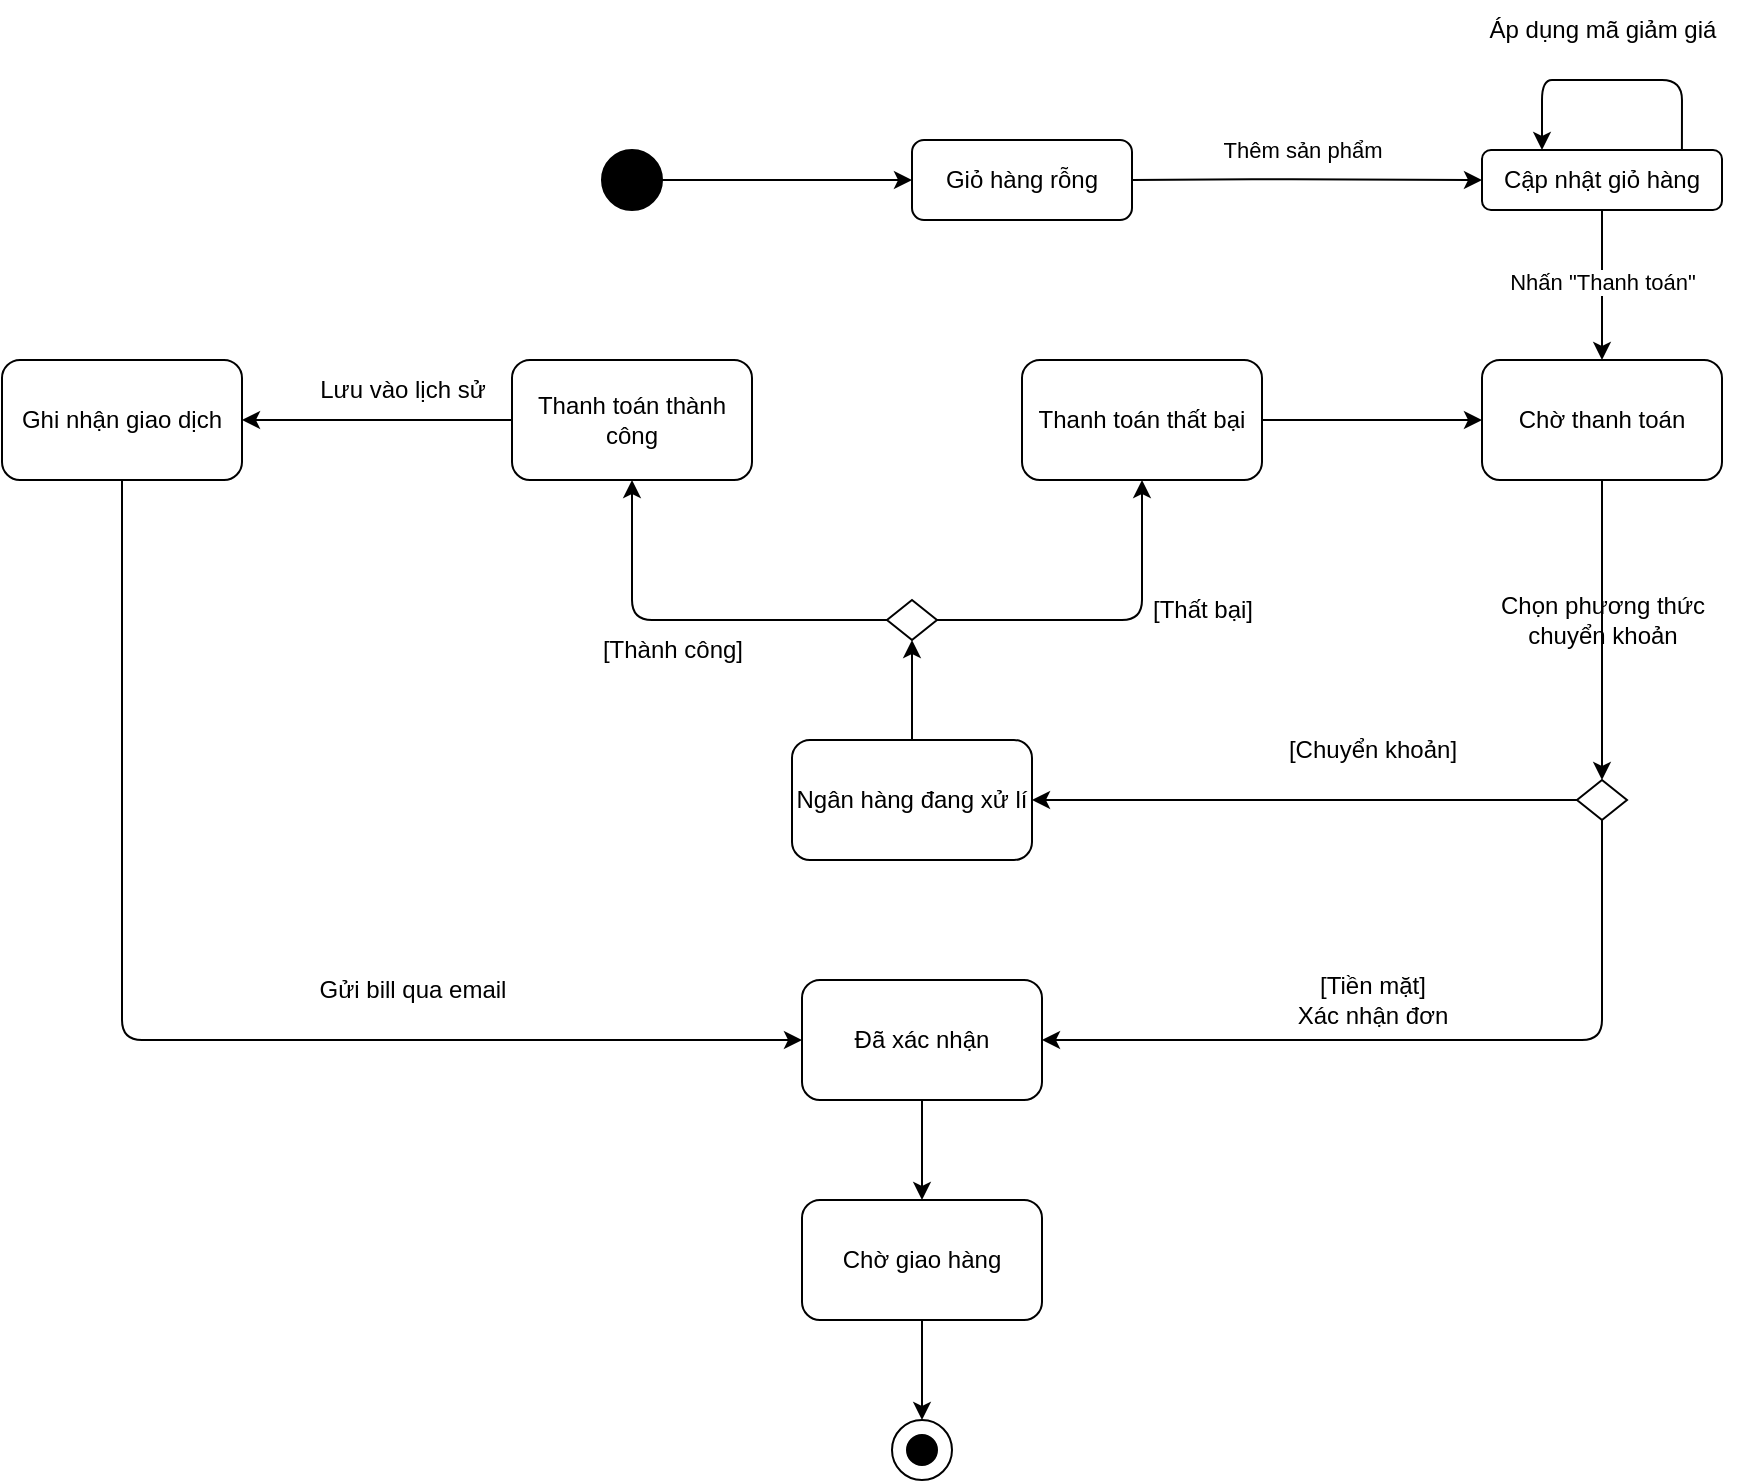 <mxfile>
    <diagram id="_BfWxnmn0xFR7Y4hnnBO" name="State Machine Diagram">
        <mxGraphModel dx="1616" dy="402" grid="1" gridSize="10" guides="1" tooltips="1" connect="1" arrows="1" fold="1" page="1" pageScale="1" pageWidth="850" pageHeight="1100" background="#FFFFFF" math="0" shadow="0">
            <root>
                <mxCell id="0"/>
                <mxCell id="1" parent="0"/>
                <mxCell id="PgdKDfmIsr92nvsyvFpR-3" value="Thanh toán thất bại" style="rounded=1;whiteSpace=wrap;html=1;" parent="1" vertex="1">
                    <mxGeometry x="250" y="240" width="120" height="60" as="geometry"/>
                </mxCell>
                <mxCell id="3" value="Thanh toán thành công" style="rounded=1;whiteSpace=wrap;html=1;" parent="1" vertex="1">
                    <mxGeometry x="-5" y="240" width="120" height="60" as="geometry"/>
                </mxCell>
                <mxCell id="6" value="Giỏ hàng rỗng" style="rounded=1;whiteSpace=wrap;html=1;" parent="1" vertex="1">
                    <mxGeometry x="195" y="130" width="110" height="40" as="geometry"/>
                </mxCell>
                <mxCell id="7" value="Cập nhật giỏ hàng" style="rounded=1;whiteSpace=wrap;html=1;" parent="1" vertex="1">
                    <mxGeometry x="480" y="135" width="120" height="30" as="geometry"/>
                </mxCell>
                <mxCell id="9" value="Chờ thanh toán" style="rounded=1;whiteSpace=wrap;html=1;" parent="1" vertex="1">
                    <mxGeometry x="480" y="240" width="120" height="60" as="geometry"/>
                </mxCell>
                <mxCell id="11" value="Ngân hàng đang xử lí" style="rounded=1;whiteSpace=wrap;html=1;" parent="1" vertex="1">
                    <mxGeometry x="135" y="430" width="120" height="60" as="geometry"/>
                </mxCell>
                <mxCell id="12" value="" style="ellipse;whiteSpace=wrap;html=1;aspect=fixed;fillColor=#000000;" parent="1" vertex="1">
                    <mxGeometry x="40" y="135" width="30" height="30" as="geometry"/>
                </mxCell>
                <mxCell id="13" value="" style="endArrow=classic;html=1;exitX=1;exitY=0.5;exitDx=0;exitDy=0;entryX=0;entryY=0.5;entryDx=0;entryDy=0;" parent="1" source="12" target="6" edge="1">
                    <mxGeometry width="50" height="50" relative="1" as="geometry">
                        <mxPoint x="190" y="310" as="sourcePoint"/>
                        <mxPoint x="240" y="260" as="targetPoint"/>
                    </mxGeometry>
                </mxCell>
                <mxCell id="15" value="" style="endArrow=classic;html=1;exitX=1;exitY=0.5;exitDx=0;exitDy=0;entryX=0;entryY=0.5;entryDx=0;entryDy=0;" parent="1" source="6" target="7" edge="1">
                    <mxGeometry width="50" height="50" relative="1" as="geometry">
                        <mxPoint x="305" y="149.55" as="sourcePoint"/>
                        <mxPoint x="430" y="149.55" as="targetPoint"/>
                        <Array as="points">
                            <mxPoint x="375" y="149.55"/>
                        </Array>
                    </mxGeometry>
                </mxCell>
                <mxCell id="16" value="Thêm sản phẩm" style="edgeLabel;html=1;align=center;verticalAlign=middle;resizable=0;points=[];" parent="15" vertex="1" connectable="0">
                    <mxGeometry x="0.008" relative="1" as="geometry">
                        <mxPoint x="-3" y="-15" as="offset"/>
                    </mxGeometry>
                </mxCell>
                <mxCell id="18" value="" style="endArrow=classic;html=1;exitX=0.5;exitY=1;exitDx=0;exitDy=0;entryX=0.5;entryY=0;entryDx=0;entryDy=0;" parent="1" source="7" target="9" edge="1">
                    <mxGeometry width="50" height="50" relative="1" as="geometry">
                        <mxPoint x="560" y="210" as="sourcePoint"/>
                        <mxPoint x="500" y="220" as="targetPoint"/>
                    </mxGeometry>
                </mxCell>
                <mxCell id="19" value="Nhấn &quot;Thanh toán&quot;" style="edgeLabel;html=1;align=center;verticalAlign=middle;resizable=0;points=[];" parent="18" vertex="1" connectable="0">
                    <mxGeometry x="0.008" relative="1" as="geometry">
                        <mxPoint y="-2" as="offset"/>
                    </mxGeometry>
                </mxCell>
                <mxCell id="31" value="" style="endArrow=classic;html=1;exitX=0.5;exitY=1;exitDx=0;exitDy=0;entryX=0.5;entryY=0;entryDx=0;entryDy=0;" parent="1" source="9" target="53" edge="1">
                    <mxGeometry width="50" height="50" relative="1" as="geometry">
                        <mxPoint x="480" y="380" as="sourcePoint"/>
                        <mxPoint x="400" y="250" as="targetPoint"/>
                    </mxGeometry>
                </mxCell>
                <mxCell id="32" value="Chọn phương thức&lt;div&gt;chuyển khoản&lt;/div&gt;" style="text;html=1;align=center;verticalAlign=middle;resizable=0;points=[];autosize=1;strokeColor=none;fillColor=none;" parent="1" vertex="1">
                    <mxGeometry x="475" y="350" width="130" height="40" as="geometry"/>
                </mxCell>
                <mxCell id="34" value="" style="endArrow=classic;html=1;exitX=0.5;exitY=0;exitDx=0;exitDy=0;entryX=0.5;entryY=1;entryDx=0;entryDy=0;" parent="1" source="11" target="47" edge="1">
                    <mxGeometry width="50" height="50" relative="1" as="geometry">
                        <mxPoint x="130" y="490" as="sourcePoint"/>
                        <mxPoint x="220" y="470" as="targetPoint"/>
                    </mxGeometry>
                </mxCell>
                <mxCell id="35" value="" style="endArrow=classic;html=1;exitX=0.833;exitY=0;exitDx=0;exitDy=0;entryX=0.25;entryY=0;entryDx=0;entryDy=0;exitPerimeter=0;" parent="1" source="7" target="7" edge="1">
                    <mxGeometry width="50" height="50" relative="1" as="geometry">
                        <mxPoint x="580" y="210" as="sourcePoint"/>
                        <mxPoint x="430" y="70" as="targetPoint"/>
                        <Array as="points">
                            <mxPoint x="580" y="100"/>
                            <mxPoint x="530" y="100"/>
                            <mxPoint x="510" y="100"/>
                        </Array>
                    </mxGeometry>
                </mxCell>
                <mxCell id="36" value="Áp dụng mã giảm giá" style="text;html=1;align=center;verticalAlign=middle;resizable=0;points=[];autosize=1;strokeColor=none;fillColor=none;" parent="1" vertex="1">
                    <mxGeometry x="470" y="60" width="140" height="30" as="geometry"/>
                </mxCell>
                <mxCell id="38" value="Gửi bill qua email" style="text;html=1;align=center;verticalAlign=middle;resizable=0;points=[];autosize=1;strokeColor=none;fillColor=none;" parent="1" vertex="1">
                    <mxGeometry x="-115" y="540" width="120" height="30" as="geometry"/>
                </mxCell>
                <mxCell id="39" value="Chờ giao hàng" style="rounded=1;whiteSpace=wrap;html=1;" parent="1" vertex="1">
                    <mxGeometry x="140" y="660" width="120" height="60" as="geometry"/>
                </mxCell>
                <mxCell id="40" value="" style="endArrow=classic;html=1;exitX=0.5;exitY=1;exitDx=0;exitDy=0;entryX=0.5;entryY=0;entryDx=0;entryDy=0;" parent="1" source="39" target="41" edge="1">
                    <mxGeometry width="50" height="50" relative="1" as="geometry">
                        <mxPoint x="510" y="640" as="sourcePoint"/>
                        <mxPoint x="150" y="890" as="targetPoint"/>
                    </mxGeometry>
                </mxCell>
                <mxCell id="41" value="" style="ellipse;whiteSpace=wrap;html=1;aspect=fixed;" parent="1" vertex="1">
                    <mxGeometry x="185" y="770" width="30" height="30" as="geometry"/>
                </mxCell>
                <mxCell id="42" value="" style="endArrow=classic;html=1;exitX=0.5;exitY=1;exitDx=0;exitDy=0;entryX=1;entryY=0.5;entryDx=0;entryDy=0;" parent="1" source="53" target="73" edge="1">
                    <mxGeometry width="50" height="50" relative="1" as="geometry">
                        <mxPoint x="538.58" y="410" as="sourcePoint"/>
                        <mxPoint x="220" y="610" as="targetPoint"/>
                        <Array as="points">
                            <mxPoint x="540" y="580"/>
                        </Array>
                    </mxGeometry>
                </mxCell>
                <mxCell id="44" value="[Tiền mặt]&lt;br&gt;&lt;div&gt;&lt;span style=&quot;background-color: transparent;&quot;&gt;Xác nhận đơn&lt;/span&gt;&lt;/div&gt;" style="text;html=1;align=center;verticalAlign=middle;resizable=0;points=[];autosize=1;strokeColor=none;fillColor=none;" parent="1" vertex="1">
                    <mxGeometry x="375" y="540" width="100" height="40" as="geometry"/>
                </mxCell>
                <mxCell id="45" value="" style="ellipse;whiteSpace=wrap;html=1;aspect=fixed;fillColor=#000000;" parent="1" vertex="1">
                    <mxGeometry x="192.5" y="777.5" width="15" height="15" as="geometry"/>
                </mxCell>
                <mxCell id="47" value="" style="rhombus;whiteSpace=wrap;html=1;" parent="1" vertex="1">
                    <mxGeometry x="182.5" y="360" width="25" height="20" as="geometry"/>
                </mxCell>
                <mxCell id="48" value="" style="endArrow=classic;html=1;exitX=0;exitY=0.5;exitDx=0;exitDy=0;entryX=0.5;entryY=1;entryDx=0;entryDy=0;" parent="1" source="47" target="3" edge="1">
                    <mxGeometry width="50" height="50" relative="1" as="geometry">
                        <mxPoint x="30" y="560" as="sourcePoint"/>
                        <mxPoint x="80" y="510" as="targetPoint"/>
                        <Array as="points">
                            <mxPoint x="55" y="370"/>
                        </Array>
                    </mxGeometry>
                </mxCell>
                <mxCell id="49" value="" style="endArrow=classic;html=1;exitX=1;exitY=0.5;exitDx=0;exitDy=0;entryX=0.5;entryY=1;entryDx=0;entryDy=0;" parent="1" source="47" target="PgdKDfmIsr92nvsyvFpR-3" edge="1">
                    <mxGeometry width="50" height="50" relative="1" as="geometry">
                        <mxPoint x="290" y="530" as="sourcePoint"/>
                        <mxPoint x="340" y="480" as="targetPoint"/>
                        <Array as="points">
                            <mxPoint x="310" y="370"/>
                        </Array>
                    </mxGeometry>
                </mxCell>
                <mxCell id="50" value="[Thất bại]" style="text;html=1;align=center;verticalAlign=middle;resizable=0;points=[];autosize=1;strokeColor=none;fillColor=none;" parent="1" vertex="1">
                    <mxGeometry x="305" y="350" width="70" height="30" as="geometry"/>
                </mxCell>
                <mxCell id="51" value="[Thành công]" style="text;html=1;align=center;verticalAlign=middle;resizable=0;points=[];autosize=1;strokeColor=none;fillColor=none;" parent="1" vertex="1">
                    <mxGeometry x="30" y="370" width="90" height="30" as="geometry"/>
                </mxCell>
                <mxCell id="53" value="" style="rhombus;whiteSpace=wrap;html=1;" parent="1" vertex="1">
                    <mxGeometry x="527.5" y="450" width="25" height="20" as="geometry"/>
                </mxCell>
                <mxCell id="54" value="" style="endArrow=classic;html=1;exitX=0;exitY=0.5;exitDx=0;exitDy=0;entryX=1;entryY=0.5;entryDx=0;entryDy=0;" parent="1" source="53" target="11" edge="1">
                    <mxGeometry width="50" height="50" relative="1" as="geometry">
                        <mxPoint x="400" y="470" as="sourcePoint"/>
                        <mxPoint x="450" y="420" as="targetPoint"/>
                        <Array as="points"/>
                    </mxGeometry>
                </mxCell>
                <mxCell id="55" value="[Chuyển khoản]" style="text;html=1;align=center;verticalAlign=middle;resizable=0;points=[];autosize=1;strokeColor=none;fillColor=none;" parent="1" vertex="1">
                    <mxGeometry x="370" y="420" width="110" height="30" as="geometry"/>
                </mxCell>
                <mxCell id="66" value="&lt;span style=&quot;color: rgb(0, 0, 0); text-wrap-mode: nowrap;&quot;&gt;Ghi nhận giao dịch&lt;/span&gt;" style="rounded=1;whiteSpace=wrap;html=1;" parent="1" vertex="1">
                    <mxGeometry x="-260" y="240" width="120" height="60" as="geometry"/>
                </mxCell>
                <mxCell id="67" value="" style="endArrow=classic;html=1;exitX=0;exitY=0.5;exitDx=0;exitDy=0;entryX=1;entryY=0.5;entryDx=0;entryDy=0;" parent="1" source="3" target="66" edge="1">
                    <mxGeometry width="50" height="50" relative="1" as="geometry">
                        <mxPoint x="-80" y="630" as="sourcePoint"/>
                        <mxPoint x="-30" y="580" as="targetPoint"/>
                    </mxGeometry>
                </mxCell>
                <mxCell id="68" value="Lưu vào lịch sử" style="text;html=1;align=center;verticalAlign=middle;resizable=0;points=[];autosize=1;strokeColor=none;fillColor=none;" parent="1" vertex="1">
                    <mxGeometry x="-115" y="240" width="110" height="30" as="geometry"/>
                </mxCell>
                <mxCell id="69" value="" style="endArrow=classic;html=1;exitX=0.5;exitY=1;exitDx=0;exitDy=0;entryX=0;entryY=0.5;entryDx=0;entryDy=0;" parent="1" source="66" target="73" edge="1">
                    <mxGeometry width="50" height="50" relative="1" as="geometry">
                        <mxPoint x="100" y="680" as="sourcePoint"/>
                        <mxPoint x="120" y="610" as="targetPoint"/>
                        <Array as="points">
                            <mxPoint x="-200" y="580"/>
                        </Array>
                    </mxGeometry>
                </mxCell>
                <mxCell id="70" value="" style="endArrow=classic;html=1;exitX=1;exitY=0.5;exitDx=0;exitDy=0;entryX=0;entryY=0.5;entryDx=0;entryDy=0;" edge="1" parent="1" source="PgdKDfmIsr92nvsyvFpR-3" target="9">
                    <mxGeometry width="50" height="50" relative="1" as="geometry">
                        <mxPoint x="370" y="350" as="sourcePoint"/>
                        <mxPoint x="420" y="300" as="targetPoint"/>
                    </mxGeometry>
                </mxCell>
                <mxCell id="73" value="Đã xác nhận" style="rounded=1;whiteSpace=wrap;html=1;" vertex="1" parent="1">
                    <mxGeometry x="140" y="550" width="120" height="60" as="geometry"/>
                </mxCell>
                <mxCell id="74" value="" style="endArrow=classic;html=1;exitX=0.5;exitY=1;exitDx=0;exitDy=0;entryX=0.5;entryY=0;entryDx=0;entryDy=0;" edge="1" parent="1" source="73" target="39">
                    <mxGeometry width="50" height="50" relative="1" as="geometry">
                        <mxPoint x="60" y="670" as="sourcePoint"/>
                        <mxPoint x="110" y="620" as="targetPoint"/>
                    </mxGeometry>
                </mxCell>
            </root>
        </mxGraphModel>
    </diagram>
</mxfile>